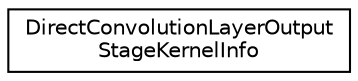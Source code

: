 digraph "Graphical Class Hierarchy"
{
 // LATEX_PDF_SIZE
  edge [fontname="Helvetica",fontsize="10",labelfontname="Helvetica",labelfontsize="10"];
  node [fontname="Helvetica",fontsize="10",shape=record];
  rankdir="LR";
  Node0 [label="DirectConvolutionLayerOutput\lStageKernelInfo",height=0.2,width=0.4,color="black", fillcolor="white", style="filled",URL="$structarm__compute_1_1_direct_convolution_layer_output_stage_kernel_info.xhtml",tooltip="Descriptor used by the direct convolution layer output stage kernels."];
}
